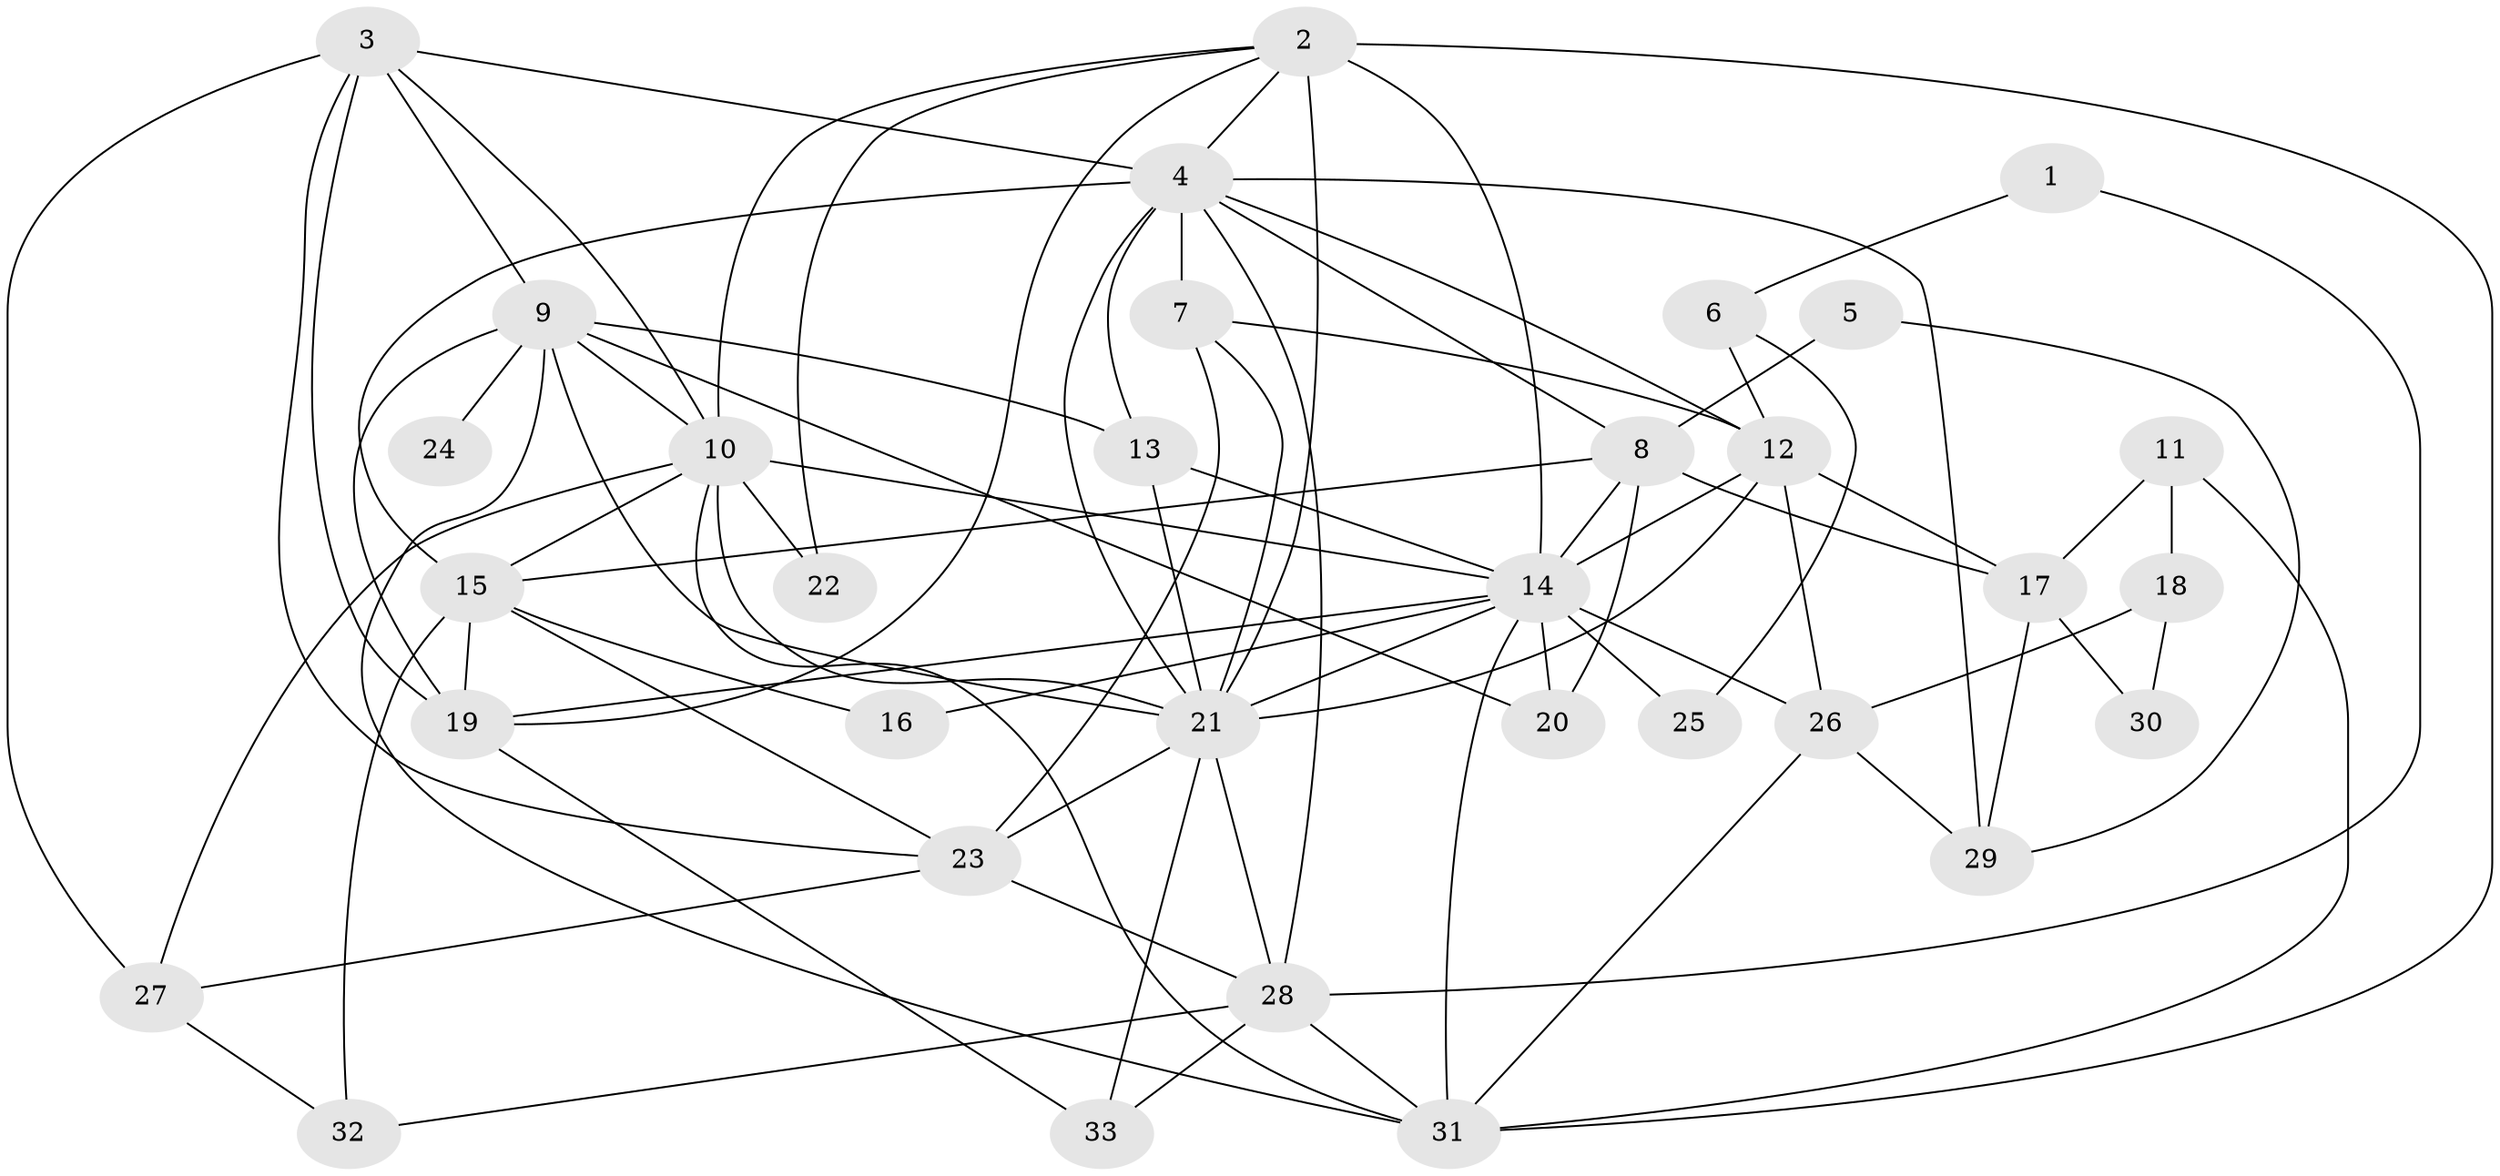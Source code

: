 // original degree distribution, {2: 0.16923076923076924, 4: 0.27692307692307694, 5: 0.15384615384615385, 3: 0.24615384615384617, 6: 0.06153846153846154, 7: 0.07692307692307693, 9: 0.015384615384615385}
// Generated by graph-tools (version 1.1) at 2025/36/03/09/25 02:36:05]
// undirected, 33 vertices, 83 edges
graph export_dot {
graph [start="1"]
  node [color=gray90,style=filled];
  1;
  2;
  3;
  4;
  5;
  6;
  7;
  8;
  9;
  10;
  11;
  12;
  13;
  14;
  15;
  16;
  17;
  18;
  19;
  20;
  21;
  22;
  23;
  24;
  25;
  26;
  27;
  28;
  29;
  30;
  31;
  32;
  33;
  1 -- 6 [weight=1.0];
  1 -- 28 [weight=1.0];
  2 -- 4 [weight=1.0];
  2 -- 10 [weight=1.0];
  2 -- 14 [weight=1.0];
  2 -- 19 [weight=1.0];
  2 -- 21 [weight=2.0];
  2 -- 22 [weight=1.0];
  2 -- 31 [weight=1.0];
  3 -- 4 [weight=1.0];
  3 -- 9 [weight=1.0];
  3 -- 10 [weight=2.0];
  3 -- 19 [weight=1.0];
  3 -- 23 [weight=1.0];
  3 -- 27 [weight=2.0];
  4 -- 7 [weight=1.0];
  4 -- 8 [weight=1.0];
  4 -- 12 [weight=1.0];
  4 -- 13 [weight=2.0];
  4 -- 15 [weight=1.0];
  4 -- 21 [weight=1.0];
  4 -- 28 [weight=1.0];
  4 -- 29 [weight=1.0];
  5 -- 8 [weight=1.0];
  5 -- 29 [weight=1.0];
  6 -- 12 [weight=1.0];
  6 -- 25 [weight=1.0];
  7 -- 12 [weight=1.0];
  7 -- 21 [weight=1.0];
  7 -- 23 [weight=1.0];
  8 -- 14 [weight=1.0];
  8 -- 15 [weight=1.0];
  8 -- 17 [weight=1.0];
  8 -- 20 [weight=1.0];
  9 -- 10 [weight=1.0];
  9 -- 13 [weight=1.0];
  9 -- 19 [weight=1.0];
  9 -- 20 [weight=1.0];
  9 -- 21 [weight=1.0];
  9 -- 24 [weight=2.0];
  9 -- 31 [weight=1.0];
  10 -- 14 [weight=1.0];
  10 -- 15 [weight=1.0];
  10 -- 21 [weight=1.0];
  10 -- 22 [weight=1.0];
  10 -- 27 [weight=1.0];
  10 -- 31 [weight=1.0];
  11 -- 17 [weight=1.0];
  11 -- 18 [weight=1.0];
  11 -- 31 [weight=1.0];
  12 -- 14 [weight=1.0];
  12 -- 17 [weight=1.0];
  12 -- 21 [weight=1.0];
  12 -- 26 [weight=1.0];
  13 -- 14 [weight=1.0];
  13 -- 21 [weight=1.0];
  14 -- 16 [weight=2.0];
  14 -- 19 [weight=1.0];
  14 -- 20 [weight=2.0];
  14 -- 21 [weight=2.0];
  14 -- 25 [weight=2.0];
  14 -- 26 [weight=1.0];
  14 -- 31 [weight=1.0];
  15 -- 16 [weight=1.0];
  15 -- 19 [weight=1.0];
  15 -- 23 [weight=1.0];
  15 -- 32 [weight=1.0];
  17 -- 29 [weight=1.0];
  17 -- 30 [weight=1.0];
  18 -- 26 [weight=1.0];
  18 -- 30 [weight=1.0];
  19 -- 33 [weight=1.0];
  21 -- 23 [weight=2.0];
  21 -- 28 [weight=1.0];
  21 -- 33 [weight=1.0];
  23 -- 27 [weight=1.0];
  23 -- 28 [weight=1.0];
  26 -- 29 [weight=1.0];
  26 -- 31 [weight=1.0];
  27 -- 32 [weight=1.0];
  28 -- 31 [weight=1.0];
  28 -- 32 [weight=1.0];
  28 -- 33 [weight=1.0];
}
